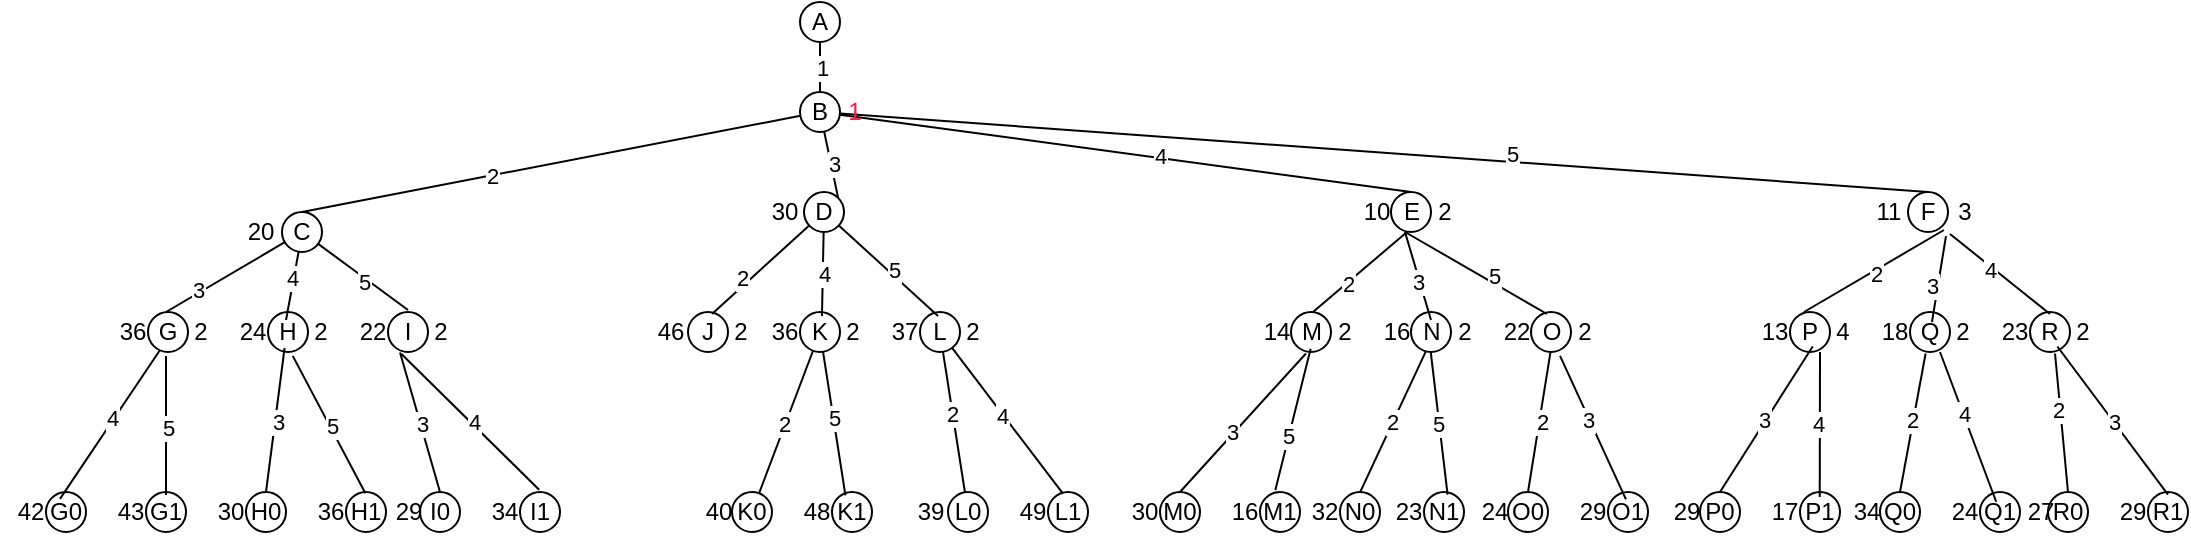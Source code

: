 <mxfile version="13.8.8" type="github">
  <diagram id="7ces0kaBozy527UQlb_b" name="第 1 页">
    <mxGraphModel dx="1141" dy="182" grid="1" gridSize="10" guides="1" tooltips="1" connect="1" arrows="1" fold="1" page="1" pageScale="1" pageWidth="827" pageHeight="1169" math="0" shadow="0">
      <root>
        <mxCell id="0" />
        <mxCell id="1" parent="0" />
        <mxCell id="DA8I_6xMAiAlv4DQ0YJ2-1" value="A" style="ellipse;whiteSpace=wrap;html=1;aspect=fixed;" vertex="1" parent="1">
          <mxGeometry x="340" y="25" width="20" height="20" as="geometry" />
        </mxCell>
        <mxCell id="DA8I_6xMAiAlv4DQ0YJ2-7" style="edgeStyle=none;rounded=0;orthogonalLoop=1;jettySize=auto;html=1;startArrow=none;startFill=0;endArrow=none;endFill=0;entryX=0.5;entryY=1;entryDx=0;entryDy=0;" edge="1" parent="1" source="DA8I_6xMAiAlv4DQ0YJ2-2" target="DA8I_6xMAiAlv4DQ0YJ2-1">
          <mxGeometry relative="1" as="geometry">
            <mxPoint x="450" y="80" as="targetPoint" />
          </mxGeometry>
        </mxCell>
        <mxCell id="DA8I_6xMAiAlv4DQ0YJ2-17" value="1" style="edgeLabel;html=1;align=center;verticalAlign=middle;resizable=0;points=[];" vertex="1" connectable="0" parent="DA8I_6xMAiAlv4DQ0YJ2-7">
          <mxGeometry y="-1" relative="1" as="geometry">
            <mxPoint as="offset" />
          </mxGeometry>
        </mxCell>
        <mxCell id="DA8I_6xMAiAlv4DQ0YJ2-13" style="edgeStyle=none;rounded=0;orthogonalLoop=1;jettySize=auto;html=1;entryX=0.5;entryY=0;entryDx=0;entryDy=0;startArrow=none;startFill=0;endArrow=none;endFill=0;" edge="1" parent="1" source="DA8I_6xMAiAlv4DQ0YJ2-2" target="DA8I_6xMAiAlv4DQ0YJ2-9">
          <mxGeometry relative="1" as="geometry" />
        </mxCell>
        <mxCell id="DA8I_6xMAiAlv4DQ0YJ2-18" value="2" style="edgeLabel;html=1;align=center;verticalAlign=middle;resizable=0;points=[];" vertex="1" connectable="0" parent="DA8I_6xMAiAlv4DQ0YJ2-13">
          <mxGeometry x="0.243" relative="1" as="geometry">
            <mxPoint as="offset" />
          </mxGeometry>
        </mxCell>
        <mxCell id="DA8I_6xMAiAlv4DQ0YJ2-14" style="edgeStyle=none;rounded=0;orthogonalLoop=1;jettySize=auto;html=1;entryX=1;entryY=0;entryDx=0;entryDy=0;startArrow=none;startFill=0;endArrow=none;endFill=0;" edge="1" parent="1" source="DA8I_6xMAiAlv4DQ0YJ2-2" target="DA8I_6xMAiAlv4DQ0YJ2-10">
          <mxGeometry relative="1" as="geometry" />
        </mxCell>
        <mxCell id="DA8I_6xMAiAlv4DQ0YJ2-19" value="3" style="edgeLabel;html=1;align=center;verticalAlign=middle;resizable=0;points=[];" vertex="1" connectable="0" parent="DA8I_6xMAiAlv4DQ0YJ2-14">
          <mxGeometry x="-0.014" y="1" relative="1" as="geometry">
            <mxPoint as="offset" />
          </mxGeometry>
        </mxCell>
        <mxCell id="DA8I_6xMAiAlv4DQ0YJ2-15" style="edgeStyle=none;rounded=0;orthogonalLoop=1;jettySize=auto;html=1;entryX=0.5;entryY=0;entryDx=0;entryDy=0;startArrow=none;startFill=0;endArrow=none;endFill=0;" edge="1" parent="1" source="DA8I_6xMAiAlv4DQ0YJ2-2" target="DA8I_6xMAiAlv4DQ0YJ2-11">
          <mxGeometry relative="1" as="geometry" />
        </mxCell>
        <mxCell id="DA8I_6xMAiAlv4DQ0YJ2-20" value="4" style="edgeLabel;html=1;align=center;verticalAlign=middle;resizable=0;points=[];" vertex="1" connectable="0" parent="DA8I_6xMAiAlv4DQ0YJ2-15">
          <mxGeometry x="0.119" y="1" relative="1" as="geometry">
            <mxPoint as="offset" />
          </mxGeometry>
        </mxCell>
        <mxCell id="DA8I_6xMAiAlv4DQ0YJ2-16" style="edgeStyle=none;rounded=0;orthogonalLoop=1;jettySize=auto;html=1;entryX=0.5;entryY=0;entryDx=0;entryDy=0;startArrow=none;startFill=0;endArrow=none;endFill=0;" edge="1" parent="1" source="DA8I_6xMAiAlv4DQ0YJ2-2" target="DA8I_6xMAiAlv4DQ0YJ2-12">
          <mxGeometry relative="1" as="geometry" />
        </mxCell>
        <mxCell id="DA8I_6xMAiAlv4DQ0YJ2-21" value="5" style="edgeLabel;html=1;align=center;verticalAlign=middle;resizable=0;points=[];" vertex="1" connectable="0" parent="DA8I_6xMAiAlv4DQ0YJ2-16">
          <mxGeometry x="0.234" y="4" relative="1" as="geometry">
            <mxPoint as="offset" />
          </mxGeometry>
        </mxCell>
        <mxCell id="DA8I_6xMAiAlv4DQ0YJ2-6" style="edgeStyle=none;rounded=0;orthogonalLoop=1;jettySize=auto;html=1;entryX=0;entryY=1;entryDx=0;entryDy=0;startArrow=none;startFill=0;endArrow=none;endFill=0;" edge="1" parent="1" source="DA8I_6xMAiAlv4DQ0YJ2-1" target="DA8I_6xMAiAlv4DQ0YJ2-1">
          <mxGeometry relative="1" as="geometry" />
        </mxCell>
        <mxCell id="DA8I_6xMAiAlv4DQ0YJ2-12" value="F" style="ellipse;whiteSpace=wrap;html=1;aspect=fixed;" vertex="1" parent="1">
          <mxGeometry x="894" y="120" width="20" height="20" as="geometry" />
        </mxCell>
        <mxCell id="DA8I_6xMAiAlv4DQ0YJ2-25" value="" style="group" vertex="1" connectable="0" parent="1">
          <mxGeometry x="55" y="130" width="46" height="20" as="geometry" />
        </mxCell>
        <mxCell id="DA8I_6xMAiAlv4DQ0YJ2-9" value="C" style="ellipse;whiteSpace=wrap;html=1;aspect=fixed;" vertex="1" parent="DA8I_6xMAiAlv4DQ0YJ2-25">
          <mxGeometry x="26" width="20" height="20" as="geometry" />
        </mxCell>
        <mxCell id="DA8I_6xMAiAlv4DQ0YJ2-22" value="20" style="text;html=1;align=center;verticalAlign=middle;resizable=0;points=[];autosize=1;" vertex="1" parent="DA8I_6xMAiAlv4DQ0YJ2-25">
          <mxGeometry width="30" height="20" as="geometry" />
        </mxCell>
        <mxCell id="DA8I_6xMAiAlv4DQ0YJ2-27" value="" style="group" vertex="1" connectable="0" parent="1">
          <mxGeometry x="317" y="120" width="45" height="20" as="geometry" />
        </mxCell>
        <mxCell id="DA8I_6xMAiAlv4DQ0YJ2-10" value="D" style="ellipse;whiteSpace=wrap;html=1;aspect=fixed;" vertex="1" parent="DA8I_6xMAiAlv4DQ0YJ2-27">
          <mxGeometry x="25" width="20" height="20" as="geometry" />
        </mxCell>
        <mxCell id="DA8I_6xMAiAlv4DQ0YJ2-26" value="30" style="text;html=1;align=center;verticalAlign=middle;resizable=0;points=[];autosize=1;" vertex="1" parent="DA8I_6xMAiAlv4DQ0YJ2-27">
          <mxGeometry width="30" height="20" as="geometry" />
        </mxCell>
        <mxCell id="DA8I_6xMAiAlv4DQ0YJ2-29" value="11" style="text;html=1;align=center;verticalAlign=middle;resizable=0;points=[];autosize=1;" vertex="1" parent="1">
          <mxGeometry x="869" y="120" width="30" height="20" as="geometry" />
        </mxCell>
        <mxCell id="DA8I_6xMAiAlv4DQ0YJ2-32" value="" style="group;fontColor=#FF1947;" vertex="1" connectable="0" parent="1">
          <mxGeometry x="340" y="70" width="37" height="20" as="geometry" />
        </mxCell>
        <mxCell id="DA8I_6xMAiAlv4DQ0YJ2-5" style="edgeStyle=none;rounded=0;orthogonalLoop=1;jettySize=auto;html=1;exitX=0.5;exitY=0;exitDx=0;exitDy=0;startArrow=none;startFill=0;endArrow=none;endFill=0;" edge="1" parent="DA8I_6xMAiAlv4DQ0YJ2-32" source="DA8I_6xMAiAlv4DQ0YJ2-2">
          <mxGeometry relative="1" as="geometry">
            <mxPoint x="10" y="20" as="targetPoint" />
          </mxGeometry>
        </mxCell>
        <mxCell id="DA8I_6xMAiAlv4DQ0YJ2-2" value="B" style="ellipse;whiteSpace=wrap;html=1;aspect=fixed;" vertex="1" parent="DA8I_6xMAiAlv4DQ0YJ2-32">
          <mxGeometry width="20" height="20" as="geometry" />
        </mxCell>
        <mxCell id="DA8I_6xMAiAlv4DQ0YJ2-31" value="&lt;font color=&quot;#ff173e&quot;&gt;1&lt;/font&gt;" style="text;html=1;align=center;verticalAlign=middle;resizable=0;points=[];autosize=1;" vertex="1" parent="DA8I_6xMAiAlv4DQ0YJ2-32">
          <mxGeometry x="17" width="20" height="20" as="geometry" />
        </mxCell>
        <mxCell id="DA8I_6xMAiAlv4DQ0YJ2-37" value="" style="group" vertex="1" connectable="0" parent="1">
          <mxGeometry x="612.5" y="120" width="59" height="20" as="geometry" />
        </mxCell>
        <mxCell id="DA8I_6xMAiAlv4DQ0YJ2-11" value="E" style="ellipse;whiteSpace=wrap;html=1;aspect=fixed;" vertex="1" parent="DA8I_6xMAiAlv4DQ0YJ2-37">
          <mxGeometry x="23" width="20" height="20" as="geometry" />
        </mxCell>
        <mxCell id="DA8I_6xMAiAlv4DQ0YJ2-33" value="" style="group" vertex="1" connectable="0" parent="DA8I_6xMAiAlv4DQ0YJ2-37">
          <mxGeometry width="59" height="20" as="geometry" />
        </mxCell>
        <mxCell id="DA8I_6xMAiAlv4DQ0YJ2-28" value="10" style="text;html=1;align=center;verticalAlign=middle;resizable=0;points=[];autosize=1;" vertex="1" parent="DA8I_6xMAiAlv4DQ0YJ2-33">
          <mxGeometry width="30" height="20" as="geometry" />
        </mxCell>
        <mxCell id="DA8I_6xMAiAlv4DQ0YJ2-30" value="2" style="text;html=1;align=center;verticalAlign=middle;resizable=0;points=[];autosize=1;" vertex="1" parent="DA8I_6xMAiAlv4DQ0YJ2-33">
          <mxGeometry x="39" width="20" height="20" as="geometry" />
        </mxCell>
        <mxCell id="DA8I_6xMAiAlv4DQ0YJ2-38" value="" style="group" vertex="1" connectable="0" parent="1">
          <mxGeometry x="-9" y="180" width="59" height="20" as="geometry" />
        </mxCell>
        <mxCell id="DA8I_6xMAiAlv4DQ0YJ2-39" value="G" style="ellipse;whiteSpace=wrap;html=1;aspect=fixed;" vertex="1" parent="DA8I_6xMAiAlv4DQ0YJ2-38">
          <mxGeometry x="23" width="20" height="20" as="geometry" />
        </mxCell>
        <mxCell id="DA8I_6xMAiAlv4DQ0YJ2-40" value="" style="group" vertex="1" connectable="0" parent="DA8I_6xMAiAlv4DQ0YJ2-38">
          <mxGeometry width="59" height="20" as="geometry" />
        </mxCell>
        <mxCell id="DA8I_6xMAiAlv4DQ0YJ2-41" value="36" style="text;html=1;align=center;verticalAlign=middle;resizable=0;points=[];autosize=1;" vertex="1" parent="DA8I_6xMAiAlv4DQ0YJ2-40">
          <mxGeometry width="30" height="20" as="geometry" />
        </mxCell>
        <mxCell id="DA8I_6xMAiAlv4DQ0YJ2-42" value="2" style="text;html=1;align=center;verticalAlign=middle;resizable=0;points=[];autosize=1;" vertex="1" parent="DA8I_6xMAiAlv4DQ0YJ2-40">
          <mxGeometry x="39" width="20" height="20" as="geometry" />
        </mxCell>
        <mxCell id="DA8I_6xMAiAlv4DQ0YJ2-43" style="edgeStyle=none;rounded=0;orthogonalLoop=1;jettySize=auto;html=1;entryX=1.067;entryY=0;entryDx=0;entryDy=0;entryPerimeter=0;startArrow=none;startFill=0;endArrow=none;endFill=0;" edge="1" parent="1" source="DA8I_6xMAiAlv4DQ0YJ2-9" target="DA8I_6xMAiAlv4DQ0YJ2-41">
          <mxGeometry relative="1" as="geometry" />
        </mxCell>
        <mxCell id="DA8I_6xMAiAlv4DQ0YJ2-128" value="3" style="edgeLabel;html=1;align=center;verticalAlign=middle;resizable=0;points=[];" vertex="1" connectable="0" parent="DA8I_6xMAiAlv4DQ0YJ2-43">
          <mxGeometry x="0.438" y="-1" relative="1" as="geometry">
            <mxPoint y="-1" as="offset" />
          </mxGeometry>
        </mxCell>
        <mxCell id="DA8I_6xMAiAlv4DQ0YJ2-44" value="" style="group" vertex="1" connectable="0" parent="1">
          <mxGeometry x="51" y="180" width="59" height="20" as="geometry" />
        </mxCell>
        <mxCell id="DA8I_6xMAiAlv4DQ0YJ2-45" value="H" style="ellipse;whiteSpace=wrap;html=1;aspect=fixed;" vertex="1" parent="DA8I_6xMAiAlv4DQ0YJ2-44">
          <mxGeometry x="23" width="20" height="20" as="geometry" />
        </mxCell>
        <mxCell id="DA8I_6xMAiAlv4DQ0YJ2-46" value="" style="group" vertex="1" connectable="0" parent="DA8I_6xMAiAlv4DQ0YJ2-44">
          <mxGeometry width="59" height="20" as="geometry" />
        </mxCell>
        <mxCell id="DA8I_6xMAiAlv4DQ0YJ2-47" value="24" style="text;html=1;align=center;verticalAlign=middle;resizable=0;points=[];autosize=1;" vertex="1" parent="DA8I_6xMAiAlv4DQ0YJ2-46">
          <mxGeometry width="30" height="20" as="geometry" />
        </mxCell>
        <mxCell id="DA8I_6xMAiAlv4DQ0YJ2-48" value="2" style="text;html=1;align=center;verticalAlign=middle;resizable=0;points=[];autosize=1;" vertex="1" parent="DA8I_6xMAiAlv4DQ0YJ2-46">
          <mxGeometry x="39" width="20" height="20" as="geometry" />
        </mxCell>
        <mxCell id="DA8I_6xMAiAlv4DQ0YJ2-49" value="" style="group" vertex="1" connectable="0" parent="1">
          <mxGeometry x="111" y="180" width="59" height="20" as="geometry" />
        </mxCell>
        <mxCell id="DA8I_6xMAiAlv4DQ0YJ2-50" value="I" style="ellipse;whiteSpace=wrap;html=1;aspect=fixed;" vertex="1" parent="DA8I_6xMAiAlv4DQ0YJ2-49">
          <mxGeometry x="23" width="20" height="20" as="geometry" />
        </mxCell>
        <mxCell id="DA8I_6xMAiAlv4DQ0YJ2-51" value="" style="group" vertex="1" connectable="0" parent="DA8I_6xMAiAlv4DQ0YJ2-49">
          <mxGeometry width="59" height="20" as="geometry" />
        </mxCell>
        <mxCell id="DA8I_6xMAiAlv4DQ0YJ2-52" value="22" style="text;html=1;align=center;verticalAlign=middle;resizable=0;points=[];autosize=1;" vertex="1" parent="DA8I_6xMAiAlv4DQ0YJ2-51">
          <mxGeometry width="30" height="20" as="geometry" />
        </mxCell>
        <mxCell id="DA8I_6xMAiAlv4DQ0YJ2-53" value="2" style="text;html=1;align=center;verticalAlign=middle;resizable=0;points=[];autosize=1;" vertex="1" parent="DA8I_6xMAiAlv4DQ0YJ2-51">
          <mxGeometry x="39" width="20" height="20" as="geometry" />
        </mxCell>
        <mxCell id="DA8I_6xMAiAlv4DQ0YJ2-54" style="edgeStyle=none;rounded=0;orthogonalLoop=1;jettySize=auto;html=1;entryX=1.067;entryY=0.2;entryDx=0;entryDy=0;entryPerimeter=0;startArrow=none;startFill=0;endArrow=none;endFill=0;" edge="1" parent="1" source="DA8I_6xMAiAlv4DQ0YJ2-9" target="DA8I_6xMAiAlv4DQ0YJ2-47">
          <mxGeometry relative="1" as="geometry" />
        </mxCell>
        <mxCell id="DA8I_6xMAiAlv4DQ0YJ2-129" value="4" style="edgeLabel;html=1;align=center;verticalAlign=middle;resizable=0;points=[];" vertex="1" connectable="0" parent="DA8I_6xMAiAlv4DQ0YJ2-54">
          <mxGeometry x="-0.221" y="-1" relative="1" as="geometry">
            <mxPoint as="offset" />
          </mxGeometry>
        </mxCell>
        <mxCell id="DA8I_6xMAiAlv4DQ0YJ2-55" style="edgeStyle=none;rounded=0;orthogonalLoop=1;jettySize=auto;html=1;entryX=1.1;entryY=-0.05;entryDx=0;entryDy=0;entryPerimeter=0;startArrow=none;startFill=0;endArrow=none;endFill=0;" edge="1" parent="1" source="DA8I_6xMAiAlv4DQ0YJ2-9" target="DA8I_6xMAiAlv4DQ0YJ2-52">
          <mxGeometry relative="1" as="geometry" />
        </mxCell>
        <mxCell id="DA8I_6xMAiAlv4DQ0YJ2-130" value="5" style="edgeLabel;html=1;align=center;verticalAlign=middle;resizable=0;points=[];" vertex="1" connectable="0" parent="DA8I_6xMAiAlv4DQ0YJ2-55">
          <mxGeometry x="0.017" y="-2" relative="1" as="geometry">
            <mxPoint x="1" as="offset" />
          </mxGeometry>
        </mxCell>
        <mxCell id="DA8I_6xMAiAlv4DQ0YJ2-56" value="" style="group" vertex="1" connectable="0" parent="1">
          <mxGeometry x="224" y="180" width="66" height="20" as="geometry" />
        </mxCell>
        <mxCell id="DA8I_6xMAiAlv4DQ0YJ2-57" value="J" style="ellipse;whiteSpace=wrap;html=1;aspect=fixed;" vertex="1" parent="DA8I_6xMAiAlv4DQ0YJ2-56">
          <mxGeometry x="60" width="20" height="20" as="geometry" />
        </mxCell>
        <mxCell id="DA8I_6xMAiAlv4DQ0YJ2-58" value="" style="group" vertex="1" connectable="0" parent="DA8I_6xMAiAlv4DQ0YJ2-56">
          <mxGeometry width="59" height="20" as="geometry" />
        </mxCell>
        <mxCell id="DA8I_6xMAiAlv4DQ0YJ2-60" value="2" style="text;html=1;align=center;verticalAlign=middle;resizable=0;points=[];autosize=1;" vertex="1" parent="DA8I_6xMAiAlv4DQ0YJ2-58">
          <mxGeometry x="76" width="20" height="20" as="geometry" />
        </mxCell>
        <mxCell id="DA8I_6xMAiAlv4DQ0YJ2-59" value="46" style="text;html=1;align=center;verticalAlign=middle;resizable=0;points=[];autosize=1;" vertex="1" parent="DA8I_6xMAiAlv4DQ0YJ2-56">
          <mxGeometry x="36" width="30" height="20" as="geometry" />
        </mxCell>
        <mxCell id="DA8I_6xMAiAlv4DQ0YJ2-61" value="" style="group" vertex="1" connectable="0" parent="1">
          <mxGeometry x="317" y="180" width="59" height="20" as="geometry" />
        </mxCell>
        <mxCell id="DA8I_6xMAiAlv4DQ0YJ2-62" value="K" style="ellipse;whiteSpace=wrap;html=1;aspect=fixed;" vertex="1" parent="DA8I_6xMAiAlv4DQ0YJ2-61">
          <mxGeometry x="23" width="20" height="20" as="geometry" />
        </mxCell>
        <mxCell id="DA8I_6xMAiAlv4DQ0YJ2-63" value="" style="group" vertex="1" connectable="0" parent="DA8I_6xMAiAlv4DQ0YJ2-61">
          <mxGeometry width="59" height="20" as="geometry" />
        </mxCell>
        <mxCell id="DA8I_6xMAiAlv4DQ0YJ2-64" value="36" style="text;html=1;align=center;verticalAlign=middle;resizable=0;points=[];autosize=1;" vertex="1" parent="DA8I_6xMAiAlv4DQ0YJ2-63">
          <mxGeometry width="30" height="20" as="geometry" />
        </mxCell>
        <mxCell id="DA8I_6xMAiAlv4DQ0YJ2-65" value="2" style="text;html=1;align=center;verticalAlign=middle;resizable=0;points=[];autosize=1;" vertex="1" parent="DA8I_6xMAiAlv4DQ0YJ2-63">
          <mxGeometry x="39" width="20" height="20" as="geometry" />
        </mxCell>
        <mxCell id="DA8I_6xMAiAlv4DQ0YJ2-66" value="" style="group" vertex="1" connectable="0" parent="1">
          <mxGeometry x="377" y="180" width="59" height="20" as="geometry" />
        </mxCell>
        <mxCell id="DA8I_6xMAiAlv4DQ0YJ2-67" value="L" style="ellipse;whiteSpace=wrap;html=1;aspect=fixed;" vertex="1" parent="DA8I_6xMAiAlv4DQ0YJ2-66">
          <mxGeometry x="23" width="20" height="20" as="geometry" />
        </mxCell>
        <mxCell id="DA8I_6xMAiAlv4DQ0YJ2-68" value="" style="group" vertex="1" connectable="0" parent="DA8I_6xMAiAlv4DQ0YJ2-66">
          <mxGeometry width="59" height="20" as="geometry" />
        </mxCell>
        <mxCell id="DA8I_6xMAiAlv4DQ0YJ2-69" value="37" style="text;html=1;align=center;verticalAlign=middle;resizable=0;points=[];autosize=1;" vertex="1" parent="DA8I_6xMAiAlv4DQ0YJ2-68">
          <mxGeometry width="30" height="20" as="geometry" />
        </mxCell>
        <mxCell id="DA8I_6xMAiAlv4DQ0YJ2-70" value="2" style="text;html=1;align=center;verticalAlign=middle;resizable=0;points=[];autosize=1;" vertex="1" parent="DA8I_6xMAiAlv4DQ0YJ2-68">
          <mxGeometry x="39" width="20" height="20" as="geometry" />
        </mxCell>
        <mxCell id="DA8I_6xMAiAlv4DQ0YJ2-71" style="edgeStyle=none;rounded=0;orthogonalLoop=1;jettySize=auto;html=1;entryX=-0.2;entryY=0.05;entryDx=0;entryDy=0;entryPerimeter=0;startArrow=none;startFill=0;endArrow=none;endFill=0;" edge="1" parent="1" source="DA8I_6xMAiAlv4DQ0YJ2-10" target="DA8I_6xMAiAlv4DQ0YJ2-60">
          <mxGeometry relative="1" as="geometry" />
        </mxCell>
        <mxCell id="DA8I_6xMAiAlv4DQ0YJ2-131" value="2" style="edgeLabel;html=1;align=center;verticalAlign=middle;resizable=0;points=[];" vertex="1" connectable="0" parent="DA8I_6xMAiAlv4DQ0YJ2-71">
          <mxGeometry x="0.265" y="-3" relative="1" as="geometry">
            <mxPoint x="-1" as="offset" />
          </mxGeometry>
        </mxCell>
        <mxCell id="DA8I_6xMAiAlv4DQ0YJ2-73" style="edgeStyle=none;rounded=0;orthogonalLoop=1;jettySize=auto;html=1;entryX=1.133;entryY=0.1;entryDx=0;entryDy=0;entryPerimeter=0;startArrow=none;startFill=0;endArrow=none;endFill=0;" edge="1" parent="1" source="DA8I_6xMAiAlv4DQ0YJ2-10" target="DA8I_6xMAiAlv4DQ0YJ2-64">
          <mxGeometry relative="1" as="geometry" />
        </mxCell>
        <mxCell id="DA8I_6xMAiAlv4DQ0YJ2-132" value="4" style="edgeLabel;html=1;align=center;verticalAlign=middle;resizable=0;points=[];" vertex="1" connectable="0" parent="DA8I_6xMAiAlv4DQ0YJ2-73">
          <mxGeometry x="0.0" relative="1" as="geometry">
            <mxPoint as="offset" />
          </mxGeometry>
        </mxCell>
        <mxCell id="DA8I_6xMAiAlv4DQ0YJ2-74" style="edgeStyle=none;rounded=0;orthogonalLoop=1;jettySize=auto;html=1;entryX=1.067;entryY=0.1;entryDx=0;entryDy=0;entryPerimeter=0;startArrow=none;startFill=0;endArrow=none;endFill=0;" edge="1" parent="1" source="DA8I_6xMAiAlv4DQ0YJ2-10" target="DA8I_6xMAiAlv4DQ0YJ2-69">
          <mxGeometry relative="1" as="geometry" />
        </mxCell>
        <mxCell id="DA8I_6xMAiAlv4DQ0YJ2-133" value="5" style="edgeLabel;html=1;align=center;verticalAlign=middle;resizable=0;points=[];" vertex="1" connectable="0" parent="DA8I_6xMAiAlv4DQ0YJ2-74">
          <mxGeometry x="0.054" y="2" relative="1" as="geometry">
            <mxPoint as="offset" />
          </mxGeometry>
        </mxCell>
        <mxCell id="DA8I_6xMAiAlv4DQ0YJ2-75" value="" style="group" vertex="1" connectable="0" parent="1">
          <mxGeometry x="562.5" y="180" width="59" height="20" as="geometry" />
        </mxCell>
        <mxCell id="DA8I_6xMAiAlv4DQ0YJ2-76" value="M" style="ellipse;whiteSpace=wrap;html=1;aspect=fixed;" vertex="1" parent="DA8I_6xMAiAlv4DQ0YJ2-75">
          <mxGeometry x="23" width="20" height="20" as="geometry" />
        </mxCell>
        <mxCell id="DA8I_6xMAiAlv4DQ0YJ2-77" value="" style="group" vertex="1" connectable="0" parent="DA8I_6xMAiAlv4DQ0YJ2-75">
          <mxGeometry width="59" height="20" as="geometry" />
        </mxCell>
        <mxCell id="DA8I_6xMAiAlv4DQ0YJ2-78" value="14" style="text;html=1;align=center;verticalAlign=middle;resizable=0;points=[];autosize=1;" vertex="1" parent="DA8I_6xMAiAlv4DQ0YJ2-77">
          <mxGeometry width="30" height="20" as="geometry" />
        </mxCell>
        <mxCell id="DA8I_6xMAiAlv4DQ0YJ2-79" value="2" style="text;html=1;align=center;verticalAlign=middle;resizable=0;points=[];autosize=1;" vertex="1" parent="DA8I_6xMAiAlv4DQ0YJ2-77">
          <mxGeometry x="39" width="20" height="20" as="geometry" />
        </mxCell>
        <mxCell id="DA8I_6xMAiAlv4DQ0YJ2-80" value="" style="group" vertex="1" connectable="0" parent="1">
          <mxGeometry x="622.5" y="180" width="59" height="20" as="geometry" />
        </mxCell>
        <mxCell id="DA8I_6xMAiAlv4DQ0YJ2-81" value="N" style="ellipse;whiteSpace=wrap;html=1;aspect=fixed;" vertex="1" parent="DA8I_6xMAiAlv4DQ0YJ2-80">
          <mxGeometry x="23" width="20" height="20" as="geometry" />
        </mxCell>
        <mxCell id="DA8I_6xMAiAlv4DQ0YJ2-82" value="" style="group" vertex="1" connectable="0" parent="DA8I_6xMAiAlv4DQ0YJ2-80">
          <mxGeometry width="59" height="20" as="geometry" />
        </mxCell>
        <mxCell id="DA8I_6xMAiAlv4DQ0YJ2-83" value="16" style="text;html=1;align=center;verticalAlign=middle;resizable=0;points=[];autosize=1;" vertex="1" parent="DA8I_6xMAiAlv4DQ0YJ2-82">
          <mxGeometry width="30" height="20" as="geometry" />
        </mxCell>
        <mxCell id="DA8I_6xMAiAlv4DQ0YJ2-84" value="2" style="text;html=1;align=center;verticalAlign=middle;resizable=0;points=[];autosize=1;" vertex="1" parent="DA8I_6xMAiAlv4DQ0YJ2-82">
          <mxGeometry x="39" width="20" height="20" as="geometry" />
        </mxCell>
        <mxCell id="DA8I_6xMAiAlv4DQ0YJ2-85" value="" style="group" vertex="1" connectable="0" parent="1">
          <mxGeometry x="682.5" y="180" width="59" height="20" as="geometry" />
        </mxCell>
        <mxCell id="DA8I_6xMAiAlv4DQ0YJ2-86" value="O" style="ellipse;whiteSpace=wrap;html=1;aspect=fixed;" vertex="1" parent="DA8I_6xMAiAlv4DQ0YJ2-85">
          <mxGeometry x="23" width="20" height="20" as="geometry" />
        </mxCell>
        <mxCell id="DA8I_6xMAiAlv4DQ0YJ2-87" value="" style="group" vertex="1" connectable="0" parent="DA8I_6xMAiAlv4DQ0YJ2-85">
          <mxGeometry width="59" height="20" as="geometry" />
        </mxCell>
        <mxCell id="DA8I_6xMAiAlv4DQ0YJ2-88" value="22" style="text;html=1;align=center;verticalAlign=middle;resizable=0;points=[];autosize=1;" vertex="1" parent="DA8I_6xMAiAlv4DQ0YJ2-87">
          <mxGeometry width="30" height="20" as="geometry" />
        </mxCell>
        <mxCell id="DA8I_6xMAiAlv4DQ0YJ2-89" value="2" style="text;html=1;align=center;verticalAlign=middle;resizable=0;points=[];autosize=1;" vertex="1" parent="DA8I_6xMAiAlv4DQ0YJ2-87">
          <mxGeometry x="39" width="20" height="20" as="geometry" />
        </mxCell>
        <mxCell id="DA8I_6xMAiAlv4DQ0YJ2-91" style="edgeStyle=none;rounded=0;orthogonalLoop=1;jettySize=auto;html=1;entryX=-0.25;entryY=0;entryDx=0;entryDy=0;entryPerimeter=0;startArrow=none;startFill=0;endArrow=none;endFill=0;exitX=1.033;exitY=1;exitDx=0;exitDy=0;exitPerimeter=0;" edge="1" parent="1" source="DA8I_6xMAiAlv4DQ0YJ2-28" target="DA8I_6xMAiAlv4DQ0YJ2-79">
          <mxGeometry relative="1" as="geometry" />
        </mxCell>
        <mxCell id="DA8I_6xMAiAlv4DQ0YJ2-134" value="2" style="edgeLabel;html=1;align=center;verticalAlign=middle;resizable=0;points=[];" vertex="1" connectable="0" parent="DA8I_6xMAiAlv4DQ0YJ2-91">
          <mxGeometry x="0.286" relative="1" as="geometry">
            <mxPoint as="offset" />
          </mxGeometry>
        </mxCell>
        <mxCell id="DA8I_6xMAiAlv4DQ0YJ2-92" style="edgeStyle=none;rounded=0;orthogonalLoop=1;jettySize=auto;html=1;entryX=1.1;entryY=0.2;entryDx=0;entryDy=0;entryPerimeter=0;startArrow=none;startFill=0;endArrow=none;endFill=0;exitX=1;exitY=1;exitDx=0;exitDy=0;exitPerimeter=0;" edge="1" parent="1" source="DA8I_6xMAiAlv4DQ0YJ2-28" target="DA8I_6xMAiAlv4DQ0YJ2-83">
          <mxGeometry relative="1" as="geometry">
            <mxPoint x="653.49" y="150" as="sourcePoint" />
            <mxPoint x="606.5" y="190" as="targetPoint" />
          </mxGeometry>
        </mxCell>
        <mxCell id="DA8I_6xMAiAlv4DQ0YJ2-135" value="3" style="edgeLabel;html=1;align=center;verticalAlign=middle;resizable=0;points=[];" vertex="1" connectable="0" parent="DA8I_6xMAiAlv4DQ0YJ2-92">
          <mxGeometry x="0.119" y="-1" relative="1" as="geometry">
            <mxPoint as="offset" />
          </mxGeometry>
        </mxCell>
        <mxCell id="DA8I_6xMAiAlv4DQ0YJ2-93" style="edgeStyle=none;rounded=0;orthogonalLoop=1;jettySize=auto;html=1;entryX=1.033;entryY=0.05;entryDx=0;entryDy=0;entryPerimeter=0;startArrow=none;startFill=0;endArrow=none;endFill=0;" edge="1" parent="1" target="DA8I_6xMAiAlv4DQ0YJ2-88">
          <mxGeometry relative="1" as="geometry">
            <mxPoint x="642.5" y="140" as="sourcePoint" />
            <mxPoint x="616.5" y="200" as="targetPoint" />
          </mxGeometry>
        </mxCell>
        <mxCell id="DA8I_6xMAiAlv4DQ0YJ2-136" value="5" style="edgeLabel;html=1;align=center;verticalAlign=middle;resizable=0;points=[];" vertex="1" connectable="0" parent="DA8I_6xMAiAlv4DQ0YJ2-93">
          <mxGeometry x="0.198" y="3" relative="1" as="geometry">
            <mxPoint as="offset" />
          </mxGeometry>
        </mxCell>
        <mxCell id="DA8I_6xMAiAlv4DQ0YJ2-94" value="" style="group" vertex="1" connectable="0" parent="1">
          <mxGeometry x="812" y="180" width="59" height="20" as="geometry" />
        </mxCell>
        <mxCell id="DA8I_6xMAiAlv4DQ0YJ2-95" value="P" style="ellipse;whiteSpace=wrap;html=1;aspect=fixed;" vertex="1" parent="DA8I_6xMAiAlv4DQ0YJ2-94">
          <mxGeometry x="23" width="20" height="20" as="geometry" />
        </mxCell>
        <mxCell id="DA8I_6xMAiAlv4DQ0YJ2-96" value="" style="group" vertex="1" connectable="0" parent="DA8I_6xMAiAlv4DQ0YJ2-94">
          <mxGeometry width="59" height="20" as="geometry" />
        </mxCell>
        <mxCell id="DA8I_6xMAiAlv4DQ0YJ2-97" value="13" style="text;html=1;align=center;verticalAlign=middle;resizable=0;points=[];autosize=1;" vertex="1" parent="DA8I_6xMAiAlv4DQ0YJ2-96">
          <mxGeometry width="30" height="20" as="geometry" />
        </mxCell>
        <mxCell id="DA8I_6xMAiAlv4DQ0YJ2-98" value="4" style="text;html=1;align=center;verticalAlign=middle;resizable=0;points=[];autosize=1;" vertex="1" parent="DA8I_6xMAiAlv4DQ0YJ2-96">
          <mxGeometry x="39" width="20" height="20" as="geometry" />
        </mxCell>
        <mxCell id="DA8I_6xMAiAlv4DQ0YJ2-99" value="" style="group" vertex="1" connectable="0" parent="1">
          <mxGeometry x="872" y="180" width="59" height="20" as="geometry" />
        </mxCell>
        <mxCell id="DA8I_6xMAiAlv4DQ0YJ2-100" value="Q" style="ellipse;whiteSpace=wrap;html=1;aspect=fixed;" vertex="1" parent="DA8I_6xMAiAlv4DQ0YJ2-99">
          <mxGeometry x="23" width="20" height="20" as="geometry" />
        </mxCell>
        <mxCell id="DA8I_6xMAiAlv4DQ0YJ2-101" value="" style="group" vertex="1" connectable="0" parent="DA8I_6xMAiAlv4DQ0YJ2-99">
          <mxGeometry width="59" height="20" as="geometry" />
        </mxCell>
        <mxCell id="DA8I_6xMAiAlv4DQ0YJ2-102" value="18" style="text;html=1;align=center;verticalAlign=middle;resizable=0;points=[];autosize=1;" vertex="1" parent="DA8I_6xMAiAlv4DQ0YJ2-101">
          <mxGeometry width="30" height="20" as="geometry" />
        </mxCell>
        <mxCell id="DA8I_6xMAiAlv4DQ0YJ2-103" value="2" style="text;html=1;align=center;verticalAlign=middle;resizable=0;points=[];autosize=1;" vertex="1" parent="DA8I_6xMAiAlv4DQ0YJ2-101">
          <mxGeometry x="39" width="20" height="20" as="geometry" />
        </mxCell>
        <mxCell id="DA8I_6xMAiAlv4DQ0YJ2-104" value="" style="group" vertex="1" connectable="0" parent="1">
          <mxGeometry x="932" y="180" width="59" height="20" as="geometry" />
        </mxCell>
        <mxCell id="DA8I_6xMAiAlv4DQ0YJ2-105" value="R" style="ellipse;whiteSpace=wrap;html=1;aspect=fixed;" vertex="1" parent="DA8I_6xMAiAlv4DQ0YJ2-104">
          <mxGeometry x="23" width="20" height="20" as="geometry" />
        </mxCell>
        <mxCell id="DA8I_6xMAiAlv4DQ0YJ2-106" value="" style="group" vertex="1" connectable="0" parent="DA8I_6xMAiAlv4DQ0YJ2-104">
          <mxGeometry width="59" height="20" as="geometry" />
        </mxCell>
        <mxCell id="DA8I_6xMAiAlv4DQ0YJ2-107" value="23" style="text;html=1;align=center;verticalAlign=middle;resizable=0;points=[];autosize=1;" vertex="1" parent="DA8I_6xMAiAlv4DQ0YJ2-106">
          <mxGeometry width="30" height="20" as="geometry" />
        </mxCell>
        <mxCell id="DA8I_6xMAiAlv4DQ0YJ2-108" value="2" style="text;html=1;align=center;verticalAlign=middle;resizable=0;points=[];autosize=1;" vertex="1" parent="DA8I_6xMAiAlv4DQ0YJ2-106">
          <mxGeometry x="39" width="20" height="20" as="geometry" />
        </mxCell>
        <mxCell id="DA8I_6xMAiAlv4DQ0YJ2-109" value="3" style="text;html=1;align=center;verticalAlign=middle;resizable=0;points=[];autosize=1;" vertex="1" parent="1">
          <mxGeometry x="912" y="120" width="20" height="20" as="geometry" />
        </mxCell>
        <mxCell id="DA8I_6xMAiAlv4DQ0YJ2-110" style="edgeStyle=none;rounded=0;orthogonalLoop=1;jettySize=auto;html=1;entryX=0;entryY=0.95;entryDx=0;entryDy=0;entryPerimeter=0;startArrow=none;startFill=0;endArrow=none;endFill=0;" edge="1" parent="1" target="DA8I_6xMAiAlv4DQ0YJ2-109">
          <mxGeometry relative="1" as="geometry">
            <mxPoint x="842" y="180" as="sourcePoint" />
          </mxGeometry>
        </mxCell>
        <mxCell id="DA8I_6xMAiAlv4DQ0YJ2-137" value="2" style="edgeLabel;html=1;align=center;verticalAlign=middle;resizable=0;points=[];" vertex="1" connectable="0" parent="DA8I_6xMAiAlv4DQ0YJ2-110">
          <mxGeometry x="-0.023" y="-1" relative="1" as="geometry">
            <mxPoint x="1" as="offset" />
          </mxGeometry>
        </mxCell>
        <mxCell id="DA8I_6xMAiAlv4DQ0YJ2-126" style="edgeStyle=none;rounded=0;orthogonalLoop=1;jettySize=auto;html=1;entryX=0.05;entryY=1.1;entryDx=0;entryDy=0;entryPerimeter=0;startArrow=none;startFill=0;endArrow=none;endFill=0;exitX=1.133;exitY=0.25;exitDx=0;exitDy=0;exitPerimeter=0;" edge="1" parent="1" source="DA8I_6xMAiAlv4DQ0YJ2-102" target="DA8I_6xMAiAlv4DQ0YJ2-109">
          <mxGeometry relative="1" as="geometry">
            <mxPoint x="852" y="190" as="sourcePoint" />
            <mxPoint x="912" y="149" as="targetPoint" />
          </mxGeometry>
        </mxCell>
        <mxCell id="DA8I_6xMAiAlv4DQ0YJ2-138" value="3" style="edgeLabel;html=1;align=center;verticalAlign=middle;resizable=0;points=[];" vertex="1" connectable="0" parent="DA8I_6xMAiAlv4DQ0YJ2-126">
          <mxGeometry x="-0.156" y="3" relative="1" as="geometry">
            <mxPoint as="offset" />
          </mxGeometry>
        </mxCell>
        <mxCell id="DA8I_6xMAiAlv4DQ0YJ2-127" style="edgeStyle=none;rounded=0;orthogonalLoop=1;jettySize=auto;html=1;entryX=0.15;entryY=1.05;entryDx=0;entryDy=0;entryPerimeter=0;startArrow=none;startFill=0;endArrow=none;endFill=0;exitX=1.1;exitY=0.05;exitDx=0;exitDy=0;exitPerimeter=0;" edge="1" parent="1" source="DA8I_6xMAiAlv4DQ0YJ2-107" target="DA8I_6xMAiAlv4DQ0YJ2-109">
          <mxGeometry relative="1" as="geometry">
            <mxPoint x="862" y="200" as="sourcePoint" />
            <mxPoint x="922" y="159" as="targetPoint" />
          </mxGeometry>
        </mxCell>
        <mxCell id="DA8I_6xMAiAlv4DQ0YJ2-139" value="4" style="edgeLabel;html=1;align=center;verticalAlign=middle;resizable=0;points=[];" vertex="1" connectable="0" parent="DA8I_6xMAiAlv4DQ0YJ2-127">
          <mxGeometry x="0.179" y="1" relative="1" as="geometry">
            <mxPoint as="offset" />
          </mxGeometry>
        </mxCell>
        <mxCell id="DA8I_6xMAiAlv4DQ0YJ2-140" value="" style="group" vertex="1" connectable="0" parent="1">
          <mxGeometry x="-60" y="270" width="74" height="30" as="geometry" />
        </mxCell>
        <mxCell id="DA8I_6xMAiAlv4DQ0YJ2-141" value="G0" style="ellipse;whiteSpace=wrap;html=1;aspect=fixed;" vertex="1" parent="DA8I_6xMAiAlv4DQ0YJ2-140">
          <mxGeometry x="23" width="20" height="20" as="geometry" />
        </mxCell>
        <mxCell id="DA8I_6xMAiAlv4DQ0YJ2-142" value="" style="group" vertex="1" connectable="0" parent="DA8I_6xMAiAlv4DQ0YJ2-140">
          <mxGeometry width="74" height="30" as="geometry" />
        </mxCell>
        <mxCell id="DA8I_6xMAiAlv4DQ0YJ2-143" value="42" style="text;html=1;align=center;verticalAlign=middle;resizable=0;points=[];autosize=1;" vertex="1" parent="DA8I_6xMAiAlv4DQ0YJ2-142">
          <mxGeometry width="30" height="20" as="geometry" />
        </mxCell>
        <mxCell id="DA8I_6xMAiAlv4DQ0YJ2-146" value="" style="group" vertex="1" connectable="0" parent="1">
          <mxGeometry x="-10" y="270" width="74" height="30" as="geometry" />
        </mxCell>
        <mxCell id="DA8I_6xMAiAlv4DQ0YJ2-147" value="G1" style="ellipse;whiteSpace=wrap;html=1;aspect=fixed;" vertex="1" parent="DA8I_6xMAiAlv4DQ0YJ2-146">
          <mxGeometry x="23" width="20" height="20" as="geometry" />
        </mxCell>
        <mxCell id="DA8I_6xMAiAlv4DQ0YJ2-148" value="" style="group" vertex="1" connectable="0" parent="DA8I_6xMAiAlv4DQ0YJ2-146">
          <mxGeometry width="74" height="30" as="geometry" />
        </mxCell>
        <mxCell id="DA8I_6xMAiAlv4DQ0YJ2-149" value="43" style="text;html=1;align=center;verticalAlign=middle;resizable=0;points=[];autosize=1;" vertex="1" parent="DA8I_6xMAiAlv4DQ0YJ2-148">
          <mxGeometry width="30" height="20" as="geometry" />
        </mxCell>
        <mxCell id="DA8I_6xMAiAlv4DQ0YJ2-152" style="edgeStyle=none;rounded=0;orthogonalLoop=1;jettySize=auto;html=1;entryX=1;entryY=0.173;entryDx=0;entryDy=0;entryPerimeter=0;startArrow=none;startFill=0;endArrow=none;endFill=0;exitX=0.967;exitY=0.95;exitDx=0;exitDy=0;exitPerimeter=0;" edge="1" parent="1" source="DA8I_6xMAiAlv4DQ0YJ2-41" target="DA8I_6xMAiAlv4DQ0YJ2-143">
          <mxGeometry relative="1" as="geometry" />
        </mxCell>
        <mxCell id="DA8I_6xMAiAlv4DQ0YJ2-155" value="4" style="edgeLabel;html=1;align=center;verticalAlign=middle;resizable=0;points=[];" vertex="1" connectable="0" parent="DA8I_6xMAiAlv4DQ0YJ2-152">
          <mxGeometry x="-0.073" y="-1" relative="1" as="geometry">
            <mxPoint as="offset" />
          </mxGeometry>
        </mxCell>
        <mxCell id="DA8I_6xMAiAlv4DQ0YJ2-153" style="edgeStyle=none;rounded=0;orthogonalLoop=1;jettySize=auto;html=1;entryX=1.1;entryY=0.073;entryDx=0;entryDy=0;entryPerimeter=0;startArrow=none;startFill=0;endArrow=none;endFill=0;exitX=1.067;exitY=1.1;exitDx=0;exitDy=0;exitPerimeter=0;" edge="1" parent="1" source="DA8I_6xMAiAlv4DQ0YJ2-41" target="DA8I_6xMAiAlv4DQ0YJ2-149">
          <mxGeometry relative="1" as="geometry">
            <mxPoint x="79.01" y="209" as="sourcePoint" />
            <mxPoint x="50" y="270.01" as="targetPoint" />
          </mxGeometry>
        </mxCell>
        <mxCell id="DA8I_6xMAiAlv4DQ0YJ2-156" value="5" style="edgeLabel;html=1;align=center;verticalAlign=middle;resizable=0;points=[];" vertex="1" connectable="0" parent="DA8I_6xMAiAlv4DQ0YJ2-153">
          <mxGeometry x="0.022" y="1" relative="1" as="geometry">
            <mxPoint as="offset" />
          </mxGeometry>
        </mxCell>
        <mxCell id="DA8I_6xMAiAlv4DQ0YJ2-175" value="" style="group" vertex="1" connectable="0" parent="1">
          <mxGeometry x="40" y="270" width="74" height="30" as="geometry" />
        </mxCell>
        <mxCell id="DA8I_6xMAiAlv4DQ0YJ2-176" value="H0" style="ellipse;whiteSpace=wrap;html=1;aspect=fixed;" vertex="1" parent="DA8I_6xMAiAlv4DQ0YJ2-175">
          <mxGeometry x="23" width="20" height="20" as="geometry" />
        </mxCell>
        <mxCell id="DA8I_6xMAiAlv4DQ0YJ2-177" value="" style="group" vertex="1" connectable="0" parent="DA8I_6xMAiAlv4DQ0YJ2-175">
          <mxGeometry width="74" height="30" as="geometry" />
        </mxCell>
        <mxCell id="DA8I_6xMAiAlv4DQ0YJ2-178" value="30" style="text;html=1;align=center;verticalAlign=middle;resizable=0;points=[];autosize=1;" vertex="1" parent="DA8I_6xMAiAlv4DQ0YJ2-177">
          <mxGeometry width="30" height="20" as="geometry" />
        </mxCell>
        <mxCell id="DA8I_6xMAiAlv4DQ0YJ2-180" value="" style="group" vertex="1" connectable="0" parent="1">
          <mxGeometry x="90" y="270" width="74" height="30" as="geometry" />
        </mxCell>
        <mxCell id="DA8I_6xMAiAlv4DQ0YJ2-181" value="H1" style="ellipse;whiteSpace=wrap;html=1;aspect=fixed;" vertex="1" parent="DA8I_6xMAiAlv4DQ0YJ2-180">
          <mxGeometry x="23" width="20" height="20" as="geometry" />
        </mxCell>
        <mxCell id="DA8I_6xMAiAlv4DQ0YJ2-182" value="" style="group" vertex="1" connectable="0" parent="DA8I_6xMAiAlv4DQ0YJ2-180">
          <mxGeometry width="74" height="30" as="geometry" />
        </mxCell>
        <mxCell id="DA8I_6xMAiAlv4DQ0YJ2-183" value="36" style="text;html=1;align=center;verticalAlign=middle;resizable=0;points=[];autosize=1;" vertex="1" parent="DA8I_6xMAiAlv4DQ0YJ2-182">
          <mxGeometry width="30" height="20" as="geometry" />
        </mxCell>
        <mxCell id="DA8I_6xMAiAlv4DQ0YJ2-185" style="edgeStyle=none;rounded=0;orthogonalLoop=1;jettySize=auto;html=1;entryX=0.5;entryY=0;entryDx=0;entryDy=0;startArrow=none;startFill=0;endArrow=none;endFill=0;exitX=1.043;exitY=0.9;exitDx=0;exitDy=0;exitPerimeter=0;" edge="1" parent="1" source="DA8I_6xMAiAlv4DQ0YJ2-47" target="DA8I_6xMAiAlv4DQ0YJ2-176">
          <mxGeometry relative="1" as="geometry">
            <mxPoint x="82.01" y="212" as="sourcePoint" />
            <mxPoint x="33" y="281.46" as="targetPoint" />
          </mxGeometry>
        </mxCell>
        <mxCell id="DA8I_6xMAiAlv4DQ0YJ2-186" value="3" style="edgeLabel;html=1;align=center;verticalAlign=middle;resizable=0;points=[];" vertex="1" connectable="0" parent="DA8I_6xMAiAlv4DQ0YJ2-185">
          <mxGeometry x="0.022" y="1" relative="1" as="geometry">
            <mxPoint as="offset" />
          </mxGeometry>
        </mxCell>
        <mxCell id="DA8I_6xMAiAlv4DQ0YJ2-187" style="edgeStyle=none;rounded=0;orthogonalLoop=1;jettySize=auto;html=1;entryX=1.09;entryY=0.029;entryDx=0;entryDy=0;startArrow=none;startFill=0;endArrow=none;endFill=0;entryPerimeter=0;exitX=-0.182;exitY=1.097;exitDx=0;exitDy=0;exitPerimeter=0;" edge="1" parent="1" source="DA8I_6xMAiAlv4DQ0YJ2-48" target="DA8I_6xMAiAlv4DQ0YJ2-183">
          <mxGeometry relative="1" as="geometry">
            <mxPoint x="130" y="200" as="sourcePoint" />
            <mxPoint x="83" y="280" as="targetPoint" />
          </mxGeometry>
        </mxCell>
        <mxCell id="DA8I_6xMAiAlv4DQ0YJ2-188" value="5" style="edgeLabel;html=1;align=center;verticalAlign=middle;resizable=0;points=[];" vertex="1" connectable="0" parent="DA8I_6xMAiAlv4DQ0YJ2-187">
          <mxGeometry x="0.022" y="1" relative="1" as="geometry">
            <mxPoint as="offset" />
          </mxGeometry>
        </mxCell>
        <mxCell id="DA8I_6xMAiAlv4DQ0YJ2-189" value="I0" style="ellipse;whiteSpace=wrap;html=1;aspect=fixed;" vertex="1" parent="1">
          <mxGeometry x="150" y="270" width="20" height="20" as="geometry" />
        </mxCell>
        <mxCell id="DA8I_6xMAiAlv4DQ0YJ2-191" value="" style="group" vertex="1" connectable="0" parent="1">
          <mxGeometry x="177" y="270" width="74" height="30" as="geometry" />
        </mxCell>
        <mxCell id="DA8I_6xMAiAlv4DQ0YJ2-192" value="I1" style="ellipse;whiteSpace=wrap;html=1;aspect=fixed;" vertex="1" parent="DA8I_6xMAiAlv4DQ0YJ2-191">
          <mxGeometry x="23" width="20" height="20" as="geometry" />
        </mxCell>
        <mxCell id="DA8I_6xMAiAlv4DQ0YJ2-193" value="" style="group" vertex="1" connectable="0" parent="DA8I_6xMAiAlv4DQ0YJ2-191">
          <mxGeometry width="74" height="30" as="geometry" />
        </mxCell>
        <mxCell id="DA8I_6xMAiAlv4DQ0YJ2-194" value="34" style="text;html=1;align=center;verticalAlign=middle;resizable=0;points=[];autosize=1;" vertex="1" parent="DA8I_6xMAiAlv4DQ0YJ2-193">
          <mxGeometry width="30" height="20" as="geometry" />
        </mxCell>
        <mxCell id="DA8I_6xMAiAlv4DQ0YJ2-196" style="edgeStyle=none;rounded=0;orthogonalLoop=1;jettySize=auto;html=1;entryX=0.5;entryY=0;entryDx=0;entryDy=0;startArrow=none;startFill=0;endArrow=none;endFill=0;exitX=0.967;exitY=1.014;exitDx=0;exitDy=0;exitPerimeter=0;" edge="1" parent="1" source="DA8I_6xMAiAlv4DQ0YJ2-52" target="DA8I_6xMAiAlv4DQ0YJ2-189">
          <mxGeometry relative="1" as="geometry">
            <mxPoint x="140" y="210" as="sourcePoint" />
            <mxPoint x="132.7" y="280.58" as="targetPoint" />
          </mxGeometry>
        </mxCell>
        <mxCell id="DA8I_6xMAiAlv4DQ0YJ2-197" value="3" style="edgeLabel;html=1;align=center;verticalAlign=middle;resizable=0;points=[];" vertex="1" connectable="0" parent="DA8I_6xMAiAlv4DQ0YJ2-196">
          <mxGeometry x="0.022" y="1" relative="1" as="geometry">
            <mxPoint as="offset" />
          </mxGeometry>
        </mxCell>
        <mxCell id="DA8I_6xMAiAlv4DQ0YJ2-198" style="edgeStyle=none;rounded=0;orthogonalLoop=1;jettySize=auto;html=1;entryX=1.086;entryY=-0.057;entryDx=0;entryDy=0;startArrow=none;startFill=0;endArrow=none;endFill=0;exitX=0.986;exitY=1.043;exitDx=0;exitDy=0;exitPerimeter=0;entryPerimeter=0;" edge="1" parent="1" source="DA8I_6xMAiAlv4DQ0YJ2-52" target="DA8I_6xMAiAlv4DQ0YJ2-194">
          <mxGeometry relative="1" as="geometry">
            <mxPoint x="199.01" y="210.28" as="sourcePoint" />
            <mxPoint x="170" y="280" as="targetPoint" />
          </mxGeometry>
        </mxCell>
        <mxCell id="DA8I_6xMAiAlv4DQ0YJ2-199" value="4" style="edgeLabel;html=1;align=center;verticalAlign=middle;resizable=0;points=[];" vertex="1" connectable="0" parent="DA8I_6xMAiAlv4DQ0YJ2-198">
          <mxGeometry x="0.022" y="1" relative="1" as="geometry">
            <mxPoint as="offset" />
          </mxGeometry>
        </mxCell>
        <mxCell id="DA8I_6xMAiAlv4DQ0YJ2-209" value="K0" style="ellipse;whiteSpace=wrap;html=1;aspect=fixed;" vertex="1" parent="1">
          <mxGeometry x="306" y="270" width="20" height="20" as="geometry" />
        </mxCell>
        <mxCell id="DA8I_6xMAiAlv4DQ0YJ2-211" value="K1" style="ellipse;whiteSpace=wrap;html=1;aspect=fixed;" vertex="1" parent="1">
          <mxGeometry x="356" y="270" width="20" height="20" as="geometry" />
        </mxCell>
        <mxCell id="DA8I_6xMAiAlv4DQ0YJ2-212" value="48" style="text;html=1;align=center;verticalAlign=middle;resizable=0;points=[];autosize=1;" vertex="1" parent="1">
          <mxGeometry x="333" y="270" width="30" height="20" as="geometry" />
        </mxCell>
        <mxCell id="DA8I_6xMAiAlv4DQ0YJ2-213" style="edgeStyle=none;rounded=0;orthogonalLoop=1;jettySize=auto;html=1;startArrow=none;startFill=0;endArrow=none;endFill=0;" edge="1" parent="1" source="DA8I_6xMAiAlv4DQ0YJ2-62" target="DA8I_6xMAiAlv4DQ0YJ2-209">
          <mxGeometry relative="1" as="geometry" />
        </mxCell>
        <mxCell id="DA8I_6xMAiAlv4DQ0YJ2-271" value="&lt;font color=&quot;#000000&quot;&gt;2&lt;/font&gt;" style="edgeLabel;html=1;align=center;verticalAlign=middle;resizable=0;points=[];fontColor=#FF1947;" vertex="1" connectable="0" parent="DA8I_6xMAiAlv4DQ0YJ2-213">
          <mxGeometry x="0.024" y="-1" relative="1" as="geometry">
            <mxPoint as="offset" />
          </mxGeometry>
        </mxCell>
        <mxCell id="DA8I_6xMAiAlv4DQ0YJ2-214" style="edgeStyle=none;rounded=0;orthogonalLoop=1;jettySize=auto;html=1;entryX=0.336;entryY=0.086;entryDx=0;entryDy=0;entryPerimeter=0;startArrow=none;startFill=0;endArrow=none;endFill=0;" edge="1" parent="1" source="DA8I_6xMAiAlv4DQ0YJ2-62" target="DA8I_6xMAiAlv4DQ0YJ2-211">
          <mxGeometry relative="1" as="geometry" />
        </mxCell>
        <mxCell id="DA8I_6xMAiAlv4DQ0YJ2-272" value="&lt;font color=&quot;#000000&quot;&gt;5&lt;/font&gt;" style="edgeLabel;html=1;align=center;verticalAlign=middle;resizable=0;points=[];fontColor=#FF1947;" vertex="1" connectable="0" parent="DA8I_6xMAiAlv4DQ0YJ2-214">
          <mxGeometry x="-0.086" relative="1" as="geometry">
            <mxPoint as="offset" />
          </mxGeometry>
        </mxCell>
        <mxCell id="DA8I_6xMAiAlv4DQ0YJ2-215" value="L0" style="ellipse;whiteSpace=wrap;html=1;aspect=fixed;" vertex="1" parent="1">
          <mxGeometry x="414" y="270" width="20" height="20" as="geometry" />
        </mxCell>
        <mxCell id="DA8I_6xMAiAlv4DQ0YJ2-217" value="L1" style="ellipse;whiteSpace=wrap;html=1;aspect=fixed;" vertex="1" parent="1">
          <mxGeometry x="464" y="270" width="20" height="20" as="geometry" />
        </mxCell>
        <mxCell id="DA8I_6xMAiAlv4DQ0YJ2-218" value="49" style="text;html=1;align=center;verticalAlign=middle;resizable=0;points=[];autosize=1;" vertex="1" parent="1">
          <mxGeometry x="441" y="270" width="30" height="20" as="geometry" />
        </mxCell>
        <mxCell id="DA8I_6xMAiAlv4DQ0YJ2-219" style="edgeStyle=none;rounded=0;orthogonalLoop=1;jettySize=auto;html=1;startArrow=none;startFill=0;endArrow=none;endFill=0;" edge="1" parent="1" source="DA8I_6xMAiAlv4DQ0YJ2-67" target="DA8I_6xMAiAlv4DQ0YJ2-215">
          <mxGeometry relative="1" as="geometry" />
        </mxCell>
        <mxCell id="DA8I_6xMAiAlv4DQ0YJ2-273" value="2" style="edgeLabel;html=1;align=center;verticalAlign=middle;resizable=0;points=[];" vertex="1" connectable="0" parent="DA8I_6xMAiAlv4DQ0YJ2-219">
          <mxGeometry x="-0.118" y="-1" relative="1" as="geometry">
            <mxPoint as="offset" />
          </mxGeometry>
        </mxCell>
        <mxCell id="DA8I_6xMAiAlv4DQ0YJ2-220" style="edgeStyle=none;rounded=0;orthogonalLoop=1;jettySize=auto;html=1;entryX=1.01;entryY=0.029;entryDx=0;entryDy=0;entryPerimeter=0;startArrow=none;startFill=0;endArrow=none;endFill=0;" edge="1" parent="1" source="DA8I_6xMAiAlv4DQ0YJ2-67" target="DA8I_6xMAiAlv4DQ0YJ2-218">
          <mxGeometry relative="1" as="geometry" />
        </mxCell>
        <mxCell id="DA8I_6xMAiAlv4DQ0YJ2-274" value="4" style="edgeLabel;html=1;align=center;verticalAlign=middle;resizable=0;points=[];" vertex="1" connectable="0" parent="DA8I_6xMAiAlv4DQ0YJ2-220">
          <mxGeometry x="-0.074" y="-1" relative="1" as="geometry">
            <mxPoint as="offset" />
          </mxGeometry>
        </mxCell>
        <mxCell id="DA8I_6xMAiAlv4DQ0YJ2-221" value="M0" style="ellipse;whiteSpace=wrap;html=1;aspect=fixed;" vertex="1" parent="1">
          <mxGeometry x="520" y="270" width="20" height="20" as="geometry" />
        </mxCell>
        <mxCell id="DA8I_6xMAiAlv4DQ0YJ2-223" value="" style="group" vertex="1" connectable="0" parent="1">
          <mxGeometry x="547" y="270" width="74" height="30" as="geometry" />
        </mxCell>
        <mxCell id="DA8I_6xMAiAlv4DQ0YJ2-224" value="M1" style="ellipse;whiteSpace=wrap;html=1;aspect=fixed;" vertex="1" parent="DA8I_6xMAiAlv4DQ0YJ2-223">
          <mxGeometry x="23" width="20" height="20" as="geometry" />
        </mxCell>
        <mxCell id="DA8I_6xMAiAlv4DQ0YJ2-225" value="" style="group" vertex="1" connectable="0" parent="DA8I_6xMAiAlv4DQ0YJ2-223">
          <mxGeometry width="74" height="30" as="geometry" />
        </mxCell>
        <mxCell id="DA8I_6xMAiAlv4DQ0YJ2-226" value="16" style="text;html=1;align=center;verticalAlign=middle;resizable=0;points=[];autosize=1;" vertex="1" parent="DA8I_6xMAiAlv4DQ0YJ2-225">
          <mxGeometry width="30" height="20" as="geometry" />
        </mxCell>
        <mxCell id="DA8I_6xMAiAlv4DQ0YJ2-228" value="N0" style="ellipse;whiteSpace=wrap;html=1;aspect=fixed;" vertex="1" parent="1">
          <mxGeometry x="610" y="270" width="20" height="20" as="geometry" />
        </mxCell>
        <mxCell id="DA8I_6xMAiAlv4DQ0YJ2-230" value="N1" style="ellipse;whiteSpace=wrap;html=1;aspect=fixed;" vertex="1" parent="1">
          <mxGeometry x="652" y="270" width="20" height="20" as="geometry" />
        </mxCell>
        <mxCell id="DA8I_6xMAiAlv4DQ0YJ2-231" value="23" style="text;html=1;align=center;verticalAlign=middle;resizable=0;points=[];autosize=1;" vertex="1" parent="1">
          <mxGeometry x="629" y="270" width="30" height="20" as="geometry" />
        </mxCell>
        <mxCell id="DA8I_6xMAiAlv4DQ0YJ2-232" value="O0" style="ellipse;whiteSpace=wrap;html=1;aspect=fixed;" vertex="1" parent="1">
          <mxGeometry x="694" y="270" width="20" height="20" as="geometry" />
        </mxCell>
        <mxCell id="DA8I_6xMAiAlv4DQ0YJ2-234" value="O1" style="ellipse;whiteSpace=wrap;html=1;aspect=fixed;" vertex="1" parent="1">
          <mxGeometry x="744" y="270" width="20" height="20" as="geometry" />
        </mxCell>
        <mxCell id="DA8I_6xMAiAlv4DQ0YJ2-235" value="29" style="text;html=1;align=center;verticalAlign=middle;resizable=0;points=[];autosize=1;" vertex="1" parent="1">
          <mxGeometry x="721" y="270" width="30" height="20" as="geometry" />
        </mxCell>
        <mxCell id="DA8I_6xMAiAlv4DQ0YJ2-236" style="edgeStyle=none;rounded=0;orthogonalLoop=1;jettySize=auto;html=1;entryX=0.5;entryY=0;entryDx=0;entryDy=0;startArrow=none;startFill=0;endArrow=none;endFill=0;exitX=1.016;exitY=1.038;exitDx=0;exitDy=0;exitPerimeter=0;" edge="1" parent="1" source="DA8I_6xMAiAlv4DQ0YJ2-78" target="DA8I_6xMAiAlv4DQ0YJ2-221">
          <mxGeometry relative="1" as="geometry" />
        </mxCell>
        <mxCell id="DA8I_6xMAiAlv4DQ0YJ2-279" value="3" style="edgeLabel;html=1;align=center;verticalAlign=middle;resizable=0;points=[];fontColor=#000000;" vertex="1" connectable="0" parent="DA8I_6xMAiAlv4DQ0YJ2-236">
          <mxGeometry x="0.152" y="-1" relative="1" as="geometry">
            <mxPoint as="offset" />
          </mxGeometry>
        </mxCell>
        <mxCell id="DA8I_6xMAiAlv4DQ0YJ2-237" style="edgeStyle=none;rounded=0;orthogonalLoop=1;jettySize=auto;html=1;entryX=1.023;entryY=-0.05;entryDx=0;entryDy=0;startArrow=none;startFill=0;endArrow=none;endFill=0;exitX=-0.309;exitY=0.921;exitDx=0;exitDy=0;exitPerimeter=0;entryPerimeter=0;" edge="1" parent="1" source="DA8I_6xMAiAlv4DQ0YJ2-79" target="DA8I_6xMAiAlv4DQ0YJ2-226">
          <mxGeometry relative="1" as="geometry">
            <mxPoint x="602.98" y="210.76" as="sourcePoint" />
            <mxPoint x="540" y="280" as="targetPoint" />
          </mxGeometry>
        </mxCell>
        <mxCell id="DA8I_6xMAiAlv4DQ0YJ2-280" value="5" style="edgeLabel;html=1;align=center;verticalAlign=middle;resizable=0;points=[];fontColor=#000000;" vertex="1" connectable="0" parent="DA8I_6xMAiAlv4DQ0YJ2-237">
          <mxGeometry x="0.226" y="-1" relative="1" as="geometry">
            <mxPoint as="offset" />
          </mxGeometry>
        </mxCell>
        <mxCell id="DA8I_6xMAiAlv4DQ0YJ2-238" style="edgeStyle=none;rounded=0;orthogonalLoop=1;jettySize=auto;html=1;entryX=-0.299;entryY=0.009;entryDx=0;entryDy=0;entryPerimeter=0;startArrow=none;startFill=0;endArrow=none;endFill=0;exitX=1.016;exitY=0.979;exitDx=0;exitDy=0;exitPerimeter=0;" edge="1" parent="1" source="DA8I_6xMAiAlv4DQ0YJ2-83">
          <mxGeometry relative="1" as="geometry">
            <mxPoint x="620.02" y="270.18" as="targetPoint" />
          </mxGeometry>
        </mxCell>
        <mxCell id="DA8I_6xMAiAlv4DQ0YJ2-283" value="2" style="edgeLabel;html=1;align=center;verticalAlign=middle;resizable=0;points=[];fontColor=#000000;" vertex="1" connectable="0" parent="DA8I_6xMAiAlv4DQ0YJ2-238">
          <mxGeometry x="0.007" y="-1" relative="1" as="geometry">
            <mxPoint as="offset" />
          </mxGeometry>
        </mxCell>
        <mxCell id="DA8I_6xMAiAlv4DQ0YJ2-239" style="edgeStyle=none;rounded=0;orthogonalLoop=1;jettySize=auto;html=1;entryX=1.16;entryY=0.068;entryDx=0;entryDy=0;entryPerimeter=0;startArrow=none;startFill=0;endArrow=none;endFill=0;exitX=1.094;exitY=0.979;exitDx=0;exitDy=0;exitPerimeter=0;" edge="1" parent="1" source="DA8I_6xMAiAlv4DQ0YJ2-83" target="DA8I_6xMAiAlv4DQ0YJ2-231">
          <mxGeometry relative="1" as="geometry" />
        </mxCell>
        <mxCell id="DA8I_6xMAiAlv4DQ0YJ2-284" value="5" style="edgeLabel;html=1;align=center;verticalAlign=middle;resizable=0;points=[];fontColor=#000000;" vertex="1" connectable="0" parent="DA8I_6xMAiAlv4DQ0YJ2-239">
          <mxGeometry x="-0.007" y="-1" relative="1" as="geometry">
            <mxPoint as="offset" />
          </mxGeometry>
        </mxCell>
        <mxCell id="DA8I_6xMAiAlv4DQ0YJ2-240" style="edgeStyle=none;rounded=0;orthogonalLoop=1;jettySize=auto;html=1;entryX=0.5;entryY=0;entryDx=0;entryDy=0;startArrow=none;startFill=0;endArrow=none;endFill=0;exitX=1.094;exitY=0.979;exitDx=0;exitDy=0;exitPerimeter=0;" edge="1" parent="1" source="DA8I_6xMAiAlv4DQ0YJ2-88" target="DA8I_6xMAiAlv4DQ0YJ2-232">
          <mxGeometry relative="1" as="geometry" />
        </mxCell>
        <mxCell id="DA8I_6xMAiAlv4DQ0YJ2-286" value="2" style="edgeLabel;html=1;align=center;verticalAlign=middle;resizable=0;points=[];fontColor=#000000;" vertex="1" connectable="0" parent="DA8I_6xMAiAlv4DQ0YJ2-240">
          <mxGeometry x="-0.007" y="1" relative="1" as="geometry">
            <mxPoint as="offset" />
          </mxGeometry>
        </mxCell>
        <mxCell id="DA8I_6xMAiAlv4DQ0YJ2-241" style="edgeStyle=none;rounded=0;orthogonalLoop=1;jettySize=auto;html=1;entryX=1.066;entryY=0.185;entryDx=0;entryDy=0;startArrow=none;startFill=0;endArrow=none;endFill=0;exitX=-0.074;exitY=1.097;exitDx=0;exitDy=0;exitPerimeter=0;entryPerimeter=0;" edge="1" parent="1" source="DA8I_6xMAiAlv4DQ0YJ2-89" target="DA8I_6xMAiAlv4DQ0YJ2-235">
          <mxGeometry relative="1" as="geometry">
            <mxPoint x="725.32" y="209.58" as="sourcePoint" />
            <mxPoint x="714" y="280" as="targetPoint" />
          </mxGeometry>
        </mxCell>
        <mxCell id="DA8I_6xMAiAlv4DQ0YJ2-287" value="3" style="edgeLabel;html=1;align=center;verticalAlign=middle;resizable=0;points=[];fontColor=#000000;" vertex="1" connectable="0" parent="DA8I_6xMAiAlv4DQ0YJ2-241">
          <mxGeometry x="-0.118" y="-1" relative="1" as="geometry">
            <mxPoint as="offset" />
          </mxGeometry>
        </mxCell>
        <mxCell id="DA8I_6xMAiAlv4DQ0YJ2-242" value="P0" style="ellipse;whiteSpace=wrap;html=1;aspect=fixed;" vertex="1" parent="1">
          <mxGeometry x="790" y="270" width="20" height="20" as="geometry" />
        </mxCell>
        <mxCell id="DA8I_6xMAiAlv4DQ0YJ2-244" value="" style="group" vertex="1" connectable="0" parent="1">
          <mxGeometry x="817" y="270" width="74" height="30" as="geometry" />
        </mxCell>
        <mxCell id="DA8I_6xMAiAlv4DQ0YJ2-245" value="P1" style="ellipse;whiteSpace=wrap;html=1;aspect=fixed;" vertex="1" parent="DA8I_6xMAiAlv4DQ0YJ2-244">
          <mxGeometry x="23" width="20" height="20" as="geometry" />
        </mxCell>
        <mxCell id="DA8I_6xMAiAlv4DQ0YJ2-246" value="" style="group" vertex="1" connectable="0" parent="DA8I_6xMAiAlv4DQ0YJ2-244">
          <mxGeometry width="74" height="30" as="geometry" />
        </mxCell>
        <mxCell id="DA8I_6xMAiAlv4DQ0YJ2-247" value="17" style="text;html=1;align=center;verticalAlign=middle;resizable=0;points=[];autosize=1;" vertex="1" parent="DA8I_6xMAiAlv4DQ0YJ2-246">
          <mxGeometry width="30" height="20" as="geometry" />
        </mxCell>
        <mxCell id="DA8I_6xMAiAlv4DQ0YJ2-249" value="Q0" style="ellipse;whiteSpace=wrap;html=1;aspect=fixed;" vertex="1" parent="1">
          <mxGeometry x="880" y="270" width="20" height="20" as="geometry" />
        </mxCell>
        <mxCell id="DA8I_6xMAiAlv4DQ0YJ2-251" value="Q1" style="ellipse;whiteSpace=wrap;html=1;aspect=fixed;" vertex="1" parent="1">
          <mxGeometry x="930" y="270" width="20" height="20" as="geometry" />
        </mxCell>
        <mxCell id="DA8I_6xMAiAlv4DQ0YJ2-252" value="24" style="text;html=1;align=center;verticalAlign=middle;resizable=0;points=[];autosize=1;" vertex="1" parent="1">
          <mxGeometry x="907" y="270" width="30" height="20" as="geometry" />
        </mxCell>
        <mxCell id="DA8I_6xMAiAlv4DQ0YJ2-253" value="R0" style="ellipse;whiteSpace=wrap;html=1;aspect=fixed;" vertex="1" parent="1">
          <mxGeometry x="964" y="270" width="20" height="20" as="geometry" />
        </mxCell>
        <mxCell id="DA8I_6xMAiAlv4DQ0YJ2-255" value="R1" style="ellipse;whiteSpace=wrap;html=1;aspect=fixed;" vertex="1" parent="1">
          <mxGeometry x="1014" y="270" width="20" height="20" as="geometry" />
        </mxCell>
        <mxCell id="DA8I_6xMAiAlv4DQ0YJ2-256" value="29" style="text;html=1;align=center;verticalAlign=middle;resizable=0;points=[];autosize=1;" vertex="1" parent="1">
          <mxGeometry x="991" y="270" width="30" height="20" as="geometry" />
        </mxCell>
        <mxCell id="DA8I_6xMAiAlv4DQ0YJ2-257" style="edgeStyle=none;rounded=0;orthogonalLoop=1;jettySize=auto;html=1;entryX=0.5;entryY=0;entryDx=0;entryDy=0;startArrow=none;startFill=0;endArrow=none;endFill=0;exitX=1.145;exitY=0.862;exitDx=0;exitDy=0;exitPerimeter=0;" edge="1" parent="1" source="DA8I_6xMAiAlv4DQ0YJ2-97" target="DA8I_6xMAiAlv4DQ0YJ2-242">
          <mxGeometry relative="1" as="geometry" />
        </mxCell>
        <mxCell id="DA8I_6xMAiAlv4DQ0YJ2-289" value="3" style="edgeLabel;html=1;align=center;verticalAlign=middle;resizable=0;points=[];fontColor=#000000;" vertex="1" connectable="0" parent="DA8I_6xMAiAlv4DQ0YJ2-257">
          <mxGeometry x="0.024" y="-1" relative="1" as="geometry">
            <mxPoint as="offset" />
          </mxGeometry>
        </mxCell>
        <mxCell id="DA8I_6xMAiAlv4DQ0YJ2-258" style="edgeStyle=none;rounded=0;orthogonalLoop=1;jettySize=auto;html=1;entryX=1.096;entryY=0.126;entryDx=0;entryDy=0;entryPerimeter=0;startArrow=none;startFill=0;endArrow=none;endFill=0;" edge="1" parent="1" target="DA8I_6xMAiAlv4DQ0YJ2-247">
          <mxGeometry relative="1" as="geometry">
            <mxPoint x="850" y="200" as="sourcePoint" />
          </mxGeometry>
        </mxCell>
        <mxCell id="DA8I_6xMAiAlv4DQ0YJ2-290" value="4" style="edgeLabel;html=1;align=center;verticalAlign=middle;resizable=0;points=[];fontColor=#000000;" vertex="1" connectable="0" parent="DA8I_6xMAiAlv4DQ0YJ2-258">
          <mxGeometry x="-0.013" y="-1" relative="1" as="geometry">
            <mxPoint as="offset" />
          </mxGeometry>
        </mxCell>
        <mxCell id="DA8I_6xMAiAlv4DQ0YJ2-259" style="edgeStyle=none;rounded=0;orthogonalLoop=1;jettySize=auto;html=1;entryX=0.5;entryY=0;entryDx=0;entryDy=0;startArrow=none;startFill=0;endArrow=none;endFill=0;exitX=1.027;exitY=1.038;exitDx=0;exitDy=0;exitPerimeter=0;" edge="1" parent="1" source="DA8I_6xMAiAlv4DQ0YJ2-102" target="DA8I_6xMAiAlv4DQ0YJ2-249">
          <mxGeometry relative="1" as="geometry" />
        </mxCell>
        <mxCell id="DA8I_6xMAiAlv4DQ0YJ2-292" value="2" style="edgeLabel;html=1;align=center;verticalAlign=middle;resizable=0;points=[];fontColor=#000000;" vertex="1" connectable="0" parent="DA8I_6xMAiAlv4DQ0YJ2-259">
          <mxGeometry x="-0.05" y="-1" relative="1" as="geometry">
            <mxPoint as="offset" />
          </mxGeometry>
        </mxCell>
        <mxCell id="DA8I_6xMAiAlv4DQ0YJ2-260" style="edgeStyle=none;rounded=0;orthogonalLoop=1;jettySize=auto;html=1;entryX=1.037;entryY=0.244;entryDx=0;entryDy=0;startArrow=none;startFill=0;endArrow=none;endFill=0;entryPerimeter=0;" edge="1" parent="1" target="DA8I_6xMAiAlv4DQ0YJ2-252">
          <mxGeometry relative="1" as="geometry">
            <mxPoint x="910" y="200" as="sourcePoint" />
            <mxPoint x="900" y="280" as="targetPoint" />
          </mxGeometry>
        </mxCell>
        <mxCell id="DA8I_6xMAiAlv4DQ0YJ2-293" value="4" style="edgeLabel;html=1;align=center;verticalAlign=middle;resizable=0;points=[];fontColor=#000000;" vertex="1" connectable="0" parent="DA8I_6xMAiAlv4DQ0YJ2-260">
          <mxGeometry x="-0.19" relative="1" as="geometry">
            <mxPoint as="offset" />
          </mxGeometry>
        </mxCell>
        <mxCell id="DA8I_6xMAiAlv4DQ0YJ2-261" style="edgeStyle=none;rounded=0;orthogonalLoop=1;jettySize=auto;html=1;entryX=0.5;entryY=0;entryDx=0;entryDy=0;startArrow=none;startFill=0;endArrow=none;endFill=0;exitX=-0.174;exitY=1.038;exitDx=0;exitDy=0;exitPerimeter=0;" edge="1" parent="1" source="DA8I_6xMAiAlv4DQ0YJ2-108" target="DA8I_6xMAiAlv4DQ0YJ2-253">
          <mxGeometry relative="1" as="geometry" />
        </mxCell>
        <mxCell id="DA8I_6xMAiAlv4DQ0YJ2-296" value="2" style="edgeLabel;html=1;align=center;verticalAlign=middle;resizable=0;points=[];fontColor=#000000;" vertex="1" connectable="0" parent="DA8I_6xMAiAlv4DQ0YJ2-261">
          <mxGeometry x="-0.175" y="-1" relative="1" as="geometry">
            <mxPoint as="offset" />
          </mxGeometry>
        </mxCell>
        <mxCell id="DA8I_6xMAiAlv4DQ0YJ2-262" style="edgeStyle=none;rounded=0;orthogonalLoop=1;jettySize=auto;html=1;entryX=1.1;entryY=0.068;entryDx=0;entryDy=0;entryPerimeter=0;startArrow=none;startFill=0;endArrow=none;endFill=0;exitX=-0.115;exitY=0.862;exitDx=0;exitDy=0;exitPerimeter=0;" edge="1" parent="1" source="DA8I_6xMAiAlv4DQ0YJ2-108" target="DA8I_6xMAiAlv4DQ0YJ2-256">
          <mxGeometry relative="1" as="geometry" />
        </mxCell>
        <mxCell id="DA8I_6xMAiAlv4DQ0YJ2-297" value="3" style="edgeLabel;html=1;align=center;verticalAlign=middle;resizable=0;points=[];fontColor=#000000;" vertex="1" connectable="0" parent="DA8I_6xMAiAlv4DQ0YJ2-262">
          <mxGeometry x="0.002" relative="1" as="geometry">
            <mxPoint as="offset" />
          </mxGeometry>
        </mxCell>
        <mxCell id="DA8I_6xMAiAlv4DQ0YJ2-270" value="&lt;font color=&quot;#000000&quot;&gt;29&lt;/font&gt;" style="text;html=1;align=center;verticalAlign=middle;resizable=0;points=[];autosize=1;fontColor=#FF1947;" vertex="1" parent="1">
          <mxGeometry x="129" y="270" width="30" height="20" as="geometry" />
        </mxCell>
        <mxCell id="DA8I_6xMAiAlv4DQ0YJ2-275" value="40" style="text;html=1;align=center;verticalAlign=middle;resizable=0;points=[];autosize=1;fontColor=#000000;" vertex="1" parent="1">
          <mxGeometry x="284" y="270" width="30" height="20" as="geometry" />
        </mxCell>
        <mxCell id="DA8I_6xMAiAlv4DQ0YJ2-277" value="39" style="text;html=1;align=center;verticalAlign=middle;resizable=0;points=[];autosize=1;fontColor=#000000;" vertex="1" parent="1">
          <mxGeometry x="390" y="270" width="30" height="20" as="geometry" />
        </mxCell>
        <mxCell id="DA8I_6xMAiAlv4DQ0YJ2-281" value="30" style="text;html=1;align=center;verticalAlign=middle;resizable=0;points=[];autosize=1;fontColor=#000000;" vertex="1" parent="1">
          <mxGeometry x="497" y="270" width="30" height="20" as="geometry" />
        </mxCell>
        <mxCell id="DA8I_6xMAiAlv4DQ0YJ2-285" value="32" style="text;html=1;align=center;verticalAlign=middle;resizable=0;points=[];autosize=1;fontColor=#000000;" vertex="1" parent="1">
          <mxGeometry x="587" y="270" width="30" height="20" as="geometry" />
        </mxCell>
        <mxCell id="DA8I_6xMAiAlv4DQ0YJ2-288" value="24" style="text;html=1;align=center;verticalAlign=middle;resizable=0;points=[];autosize=1;fontColor=#000000;" vertex="1" parent="1">
          <mxGeometry x="672" y="270" width="30" height="20" as="geometry" />
        </mxCell>
        <mxCell id="DA8I_6xMAiAlv4DQ0YJ2-291" value="29" style="text;html=1;align=center;verticalAlign=middle;resizable=0;points=[];autosize=1;fontColor=#000000;" vertex="1" parent="1">
          <mxGeometry x="768" y="270" width="30" height="20" as="geometry" />
        </mxCell>
        <mxCell id="DA8I_6xMAiAlv4DQ0YJ2-294" value="34" style="text;html=1;align=center;verticalAlign=middle;resizable=0;points=[];autosize=1;fontColor=#000000;" vertex="1" parent="1">
          <mxGeometry x="858" y="270" width="30" height="20" as="geometry" />
        </mxCell>
        <mxCell id="DA8I_6xMAiAlv4DQ0YJ2-295" value="27" style="text;html=1;align=center;verticalAlign=middle;resizable=0;points=[];autosize=1;fontColor=#000000;" vertex="1" parent="1">
          <mxGeometry x="945" y="270" width="30" height="20" as="geometry" />
        </mxCell>
      </root>
    </mxGraphModel>
  </diagram>
</mxfile>

